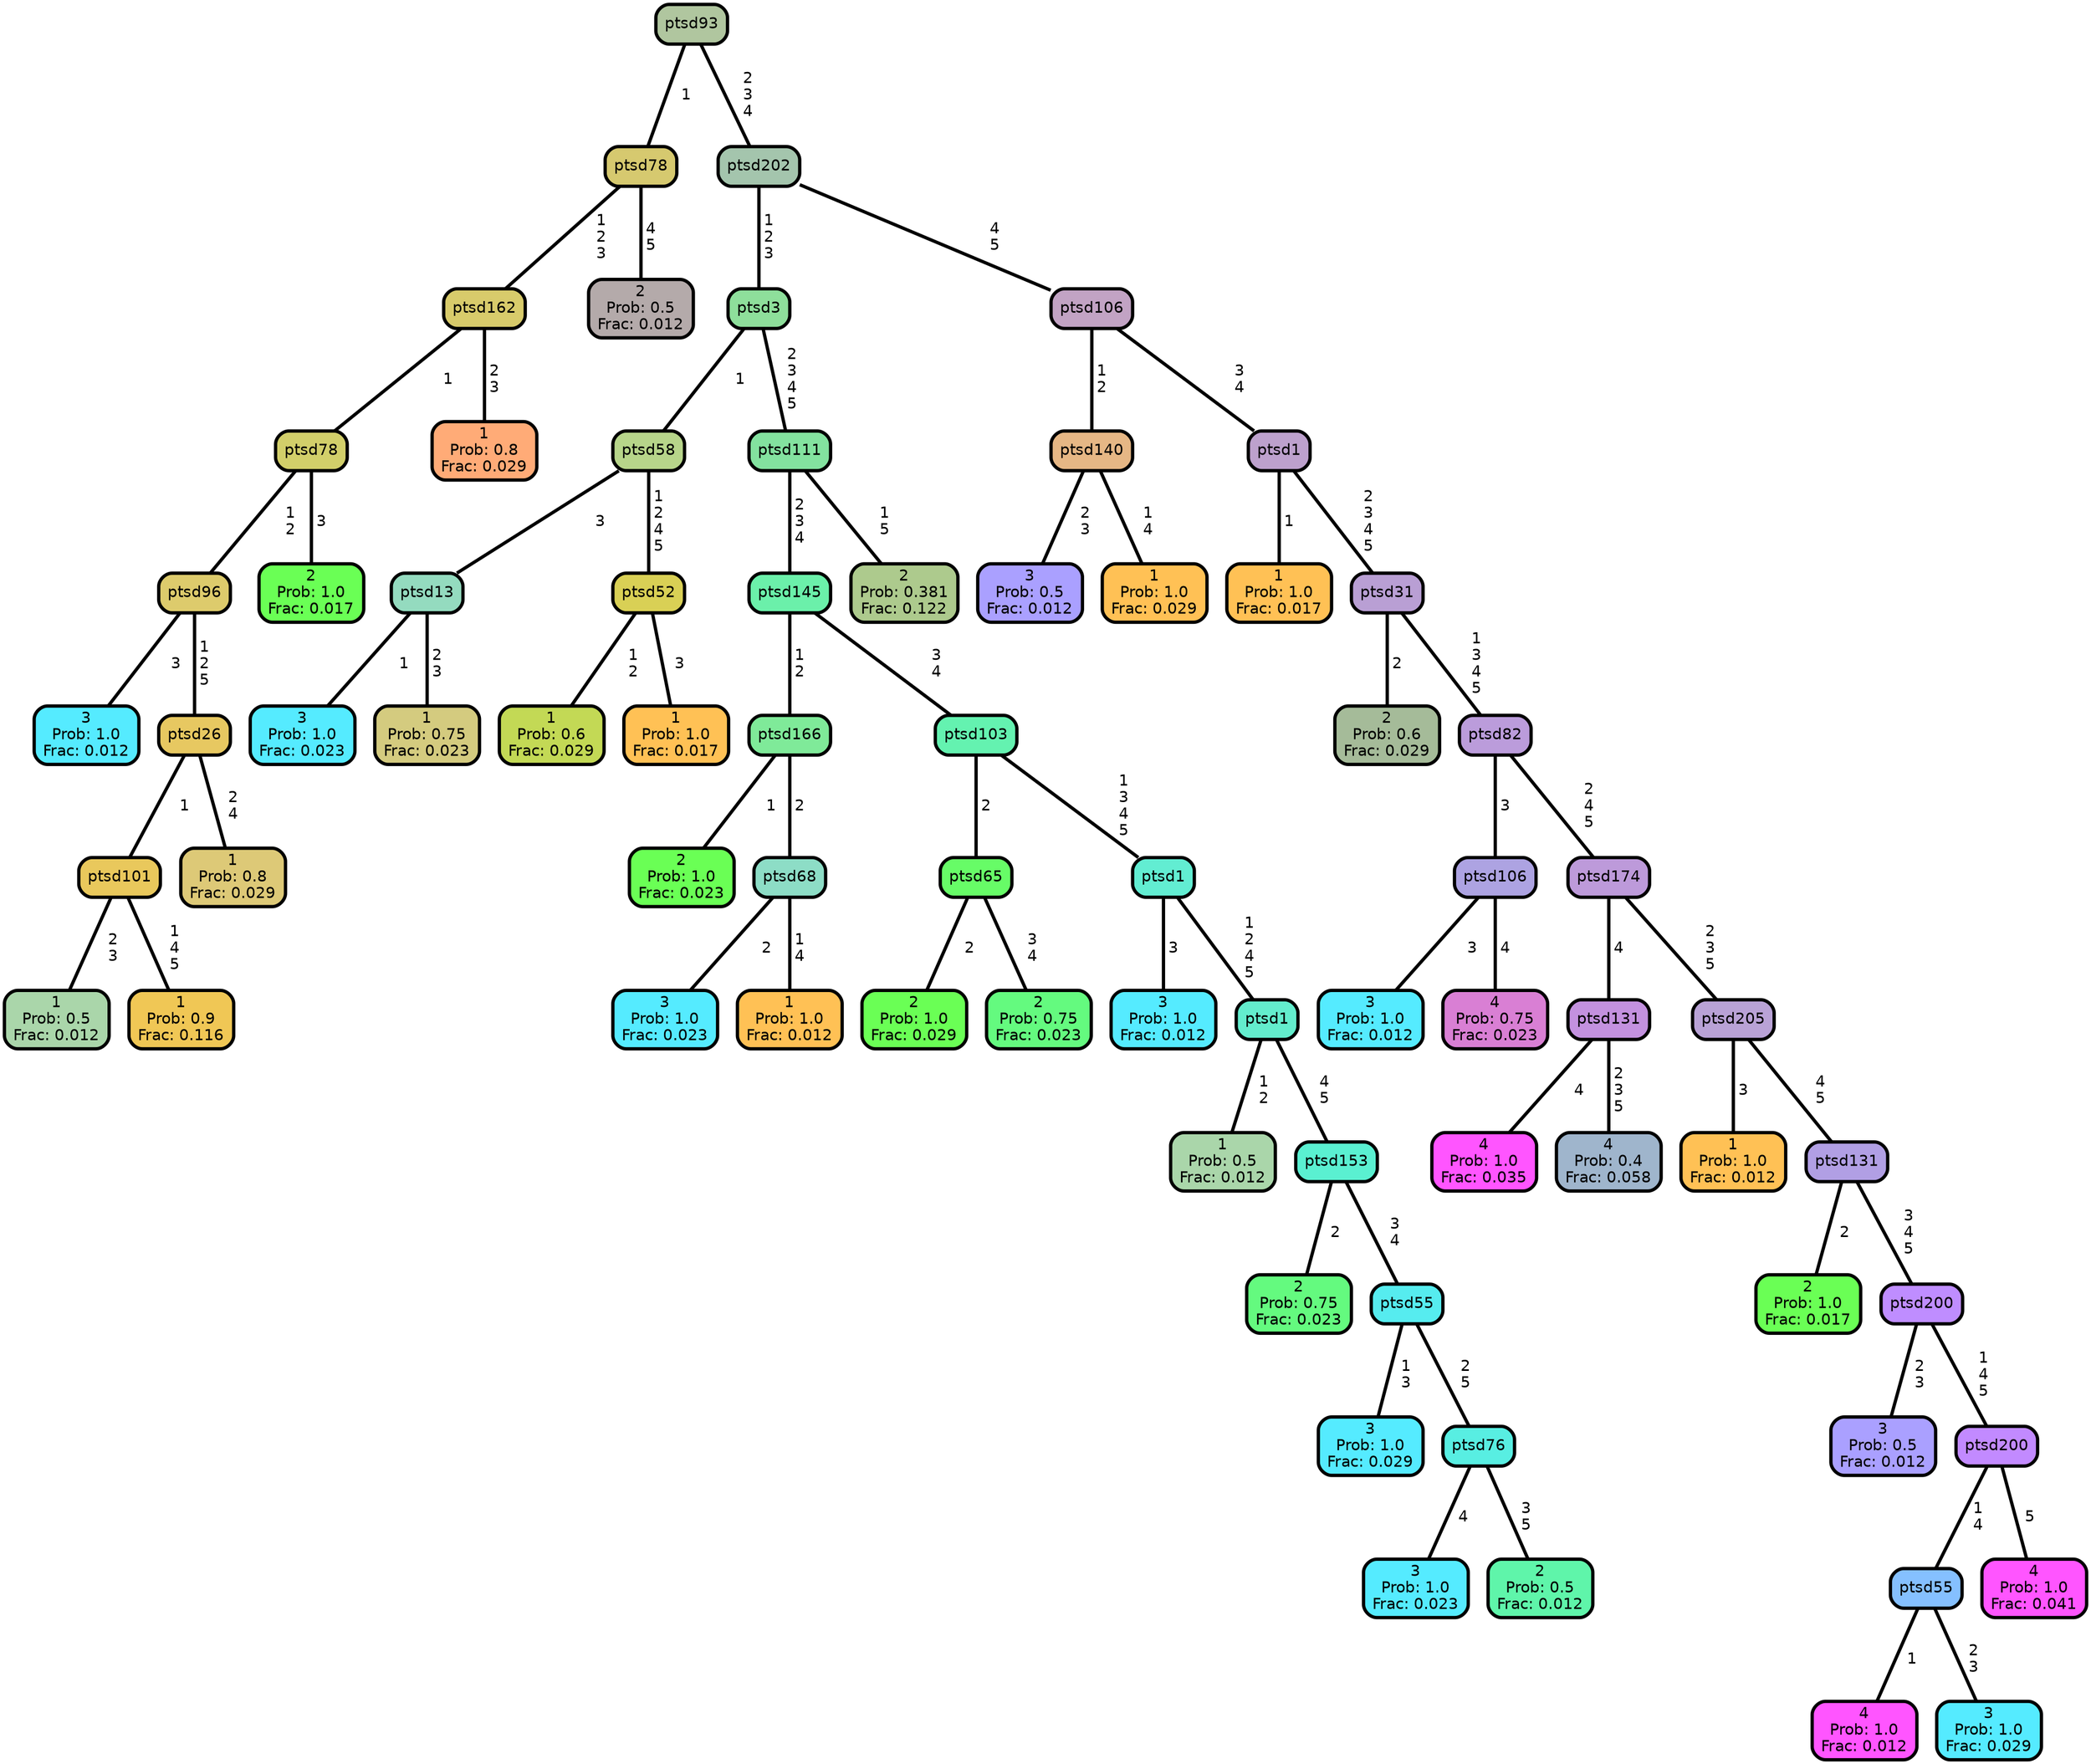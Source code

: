 graph Tree {
node [shape=box, style="filled, rounded",color="black",penwidth="3",fontcolor="black",                 fontname=helvetica] ;
graph [ranksep="0 equally", splines=straight,                 bgcolor=transparent, dpi=200] ;
edge [fontname=helvetica, color=black] ;
0 [label="3
Prob: 1.0
Frac: 0.012", fillcolor="#55ebff"] ;
1 [label="ptsd96", fillcolor="#ddcb6c"] ;
2 [label="1
Prob: 0.5
Frac: 0.012", fillcolor="#aad6aa"] ;
3 [label="ptsd101", fillcolor="#e9c85c"] ;
4 [label="1
Prob: 0.9
Frac: 0.116", fillcolor="#f0c755"] ;
5 [label="ptsd26", fillcolor="#e7c861"] ;
6 [label="1
Prob: 0.8
Frac: 0.029", fillcolor="#ddc977"] ;
7 [label="ptsd78", fillcolor="#d2cf6a"] ;
8 [label="2
Prob: 1.0
Frac: 0.017", fillcolor="#6aff55"] ;
9 [label="ptsd162", fillcolor="#d8cb6b"] ;
10 [label="1
Prob: 0.8
Frac: 0.029", fillcolor="#ffab77"] ;
11 [label="ptsd78", fillcolor="#d6c96f"] ;
12 [label="2
Prob: 0.5
Frac: 0.012", fillcolor="#b4aaaa"] ;
13 [label="ptsd93", fillcolor="#b0c69f"] ;
14 [label="3
Prob: 1.0
Frac: 0.023", fillcolor="#55ebff"] ;
15 [label="ptsd13", fillcolor="#94dbbf"] ;
16 [label="1
Prob: 0.75
Frac: 0.023", fillcolor="#d4cb7f"] ;
17 [label="ptsd58", fillcolor="#b7d58a"] ;
18 [label="1
Prob: 0.6
Frac: 0.029", fillcolor="#c3d955"] ;
19 [label="ptsd52", fillcolor="#d9d055"] ;
20 [label="1
Prob: 1.0
Frac: 0.017", fillcolor="#ffc155"] ;
21 [label="ptsd3", fillcolor="#8edf9b"] ;
22 [label="2
Prob: 1.0
Frac: 0.023", fillcolor="#6aff55"] ;
23 [label="ptsd166", fillcolor="#7fea99"] ;
24 [label="3
Prob: 1.0
Frac: 0.023", fillcolor="#55ebff"] ;
25 [label="ptsd68", fillcolor="#8dddc6"] ;
26 [label="1
Prob: 1.0
Frac: 0.012", fillcolor="#ffc155"] ;
27 [label="ptsd145", fillcolor="#6bf0aa"] ;
28 [label="2
Prob: 1.0
Frac: 0.029", fillcolor="#6aff55"] ;
29 [label="ptsd65", fillcolor="#67fc67"] ;
30 [label="2
Prob: 0.75
Frac: 0.023", fillcolor="#64fa7f"] ;
31 [label="ptsd103", fillcolor="#64f2b0"] ;
32 [label="3
Prob: 1.0
Frac: 0.012", fillcolor="#55ebff"] ;
33 [label="ptsd1", fillcolor="#62edd2"] ;
34 [label="1
Prob: 0.5
Frac: 0.012", fillcolor="#aad6aa"] ;
35 [label="ptsd1", fillcolor="#63edcd"] ;
36 [label="2
Prob: 0.75
Frac: 0.023", fillcolor="#64fa7f"] ;
37 [label="ptsd153", fillcolor="#5af0d1"] ;
38 [label="3
Prob: 1.0
Frac: 0.029", fillcolor="#55ebff"] ;
39 [label="ptsd55", fillcolor="#56ecef"] ;
40 [label="3
Prob: 1.0
Frac: 0.023", fillcolor="#55ebff"] ;
41 [label="ptsd76", fillcolor="#58eee2"] ;
42 [label="2
Prob: 0.5
Frac: 0.012", fillcolor="#5ff5aa"] ;
43 [label="ptsd111", fillcolor="#83e29f"] ;
44 [label="2
Prob: 0.381
Frac: 0.122", fillcolor="#adca8d"] ;
45 [label="ptsd202", fillcolor="#a4c5ad"] ;
46 [label="3
Prob: 0.5
Frac: 0.012", fillcolor="#aaa0ff"] ;
47 [label="ptsd140", fillcolor="#e6b785"] ;
48 [label="1
Prob: 1.0
Frac: 0.029", fillcolor="#ffc155"] ;
49 [label="ptsd106", fillcolor="#c2a3c4"] ;
50 [label="1
Prob: 1.0
Frac: 0.017", fillcolor="#ffc155"] ;
51 [label="ptsd1", fillcolor="#bda1cd"] ;
52 [label="2
Prob: 0.6
Frac: 0.029", fillcolor="#a5bb99"] ;
53 [label="ptsd31", fillcolor="#b99fd4"] ;
54 [label="3
Prob: 1.0
Frac: 0.012", fillcolor="#55ebff"] ;
55 [label="ptsd106", fillcolor="#ada3e2"] ;
56 [label="4
Prob: 0.75
Frac: 0.023", fillcolor="#d97fd4"] ;
57 [label="ptsd82", fillcolor="#bb9cdb"] ;
58 [label="4
Prob: 1.0
Frac: 0.035", fillcolor="#ff55ff"] ;
59 [label="ptsd131", fillcolor="#c391df"] ;
60 [label="4
Prob: 0.4
Frac: 0.058", fillcolor="#9fb5cc"] ;
61 [label="ptsd174", fillcolor="#bd9ada"] ;
62 [label="1
Prob: 1.0
Frac: 0.012", fillcolor="#ffc155"] ;
63 [label="ptsd205", fillcolor="#b9a2d6"] ;
64 [label="2
Prob: 1.0
Frac: 0.017", fillcolor="#6aff55"] ;
65 [label="ptsd131", fillcolor="#b19fe4"] ;
66 [label="3
Prob: 0.5
Frac: 0.012", fillcolor="#aaa0ff"] ;
67 [label="ptsd200", fillcolor="#bf8dff"] ;
68 [label="4
Prob: 1.0
Frac: 0.012", fillcolor="#ff55ff"] ;
69 [label="ptsd55", fillcolor="#85c0ff"] ;
70 [label="3
Prob: 1.0
Frac: 0.029", fillcolor="#55ebff"] ;
71 [label="ptsd200", fillcolor="#c28aff"] ;
72 [label="4
Prob: 1.0
Frac: 0.041", fillcolor="#ff55ff"] ;
1 -- 0 [label=" 3",penwidth=3] ;
1 -- 5 [label=" 1\n 2\n 5",penwidth=3] ;
3 -- 2 [label=" 2\n 3",penwidth=3] ;
3 -- 4 [label=" 1\n 4\n 5",penwidth=3] ;
5 -- 3 [label=" 1",penwidth=3] ;
5 -- 6 [label=" 2\n 4",penwidth=3] ;
7 -- 1 [label=" 1\n 2",penwidth=3] ;
7 -- 8 [label=" 3",penwidth=3] ;
9 -- 7 [label=" 1",penwidth=3] ;
9 -- 10 [label=" 2\n 3",penwidth=3] ;
11 -- 9 [label=" 1\n 2\n 3",penwidth=3] ;
11 -- 12 [label=" 4\n 5",penwidth=3] ;
13 -- 11 [label=" 1",penwidth=3] ;
13 -- 45 [label=" 2\n 3\n 4",penwidth=3] ;
15 -- 14 [label=" 1",penwidth=3] ;
15 -- 16 [label=" 2\n 3",penwidth=3] ;
17 -- 15 [label=" 3",penwidth=3] ;
17 -- 19 [label=" 1\n 2\n 4\n 5",penwidth=3] ;
19 -- 18 [label=" 1\n 2",penwidth=3] ;
19 -- 20 [label=" 3",penwidth=3] ;
21 -- 17 [label=" 1",penwidth=3] ;
21 -- 43 [label=" 2\n 3\n 4\n 5",penwidth=3] ;
23 -- 22 [label=" 1",penwidth=3] ;
23 -- 25 [label=" 2",penwidth=3] ;
25 -- 24 [label=" 2",penwidth=3] ;
25 -- 26 [label=" 1\n 4",penwidth=3] ;
27 -- 23 [label=" 1\n 2",penwidth=3] ;
27 -- 31 [label=" 3\n 4",penwidth=3] ;
29 -- 28 [label=" 2",penwidth=3] ;
29 -- 30 [label=" 3\n 4",penwidth=3] ;
31 -- 29 [label=" 2",penwidth=3] ;
31 -- 33 [label=" 1\n 3\n 4\n 5",penwidth=3] ;
33 -- 32 [label=" 3",penwidth=3] ;
33 -- 35 [label=" 1\n 2\n 4\n 5",penwidth=3] ;
35 -- 34 [label=" 1\n 2",penwidth=3] ;
35 -- 37 [label=" 4\n 5",penwidth=3] ;
37 -- 36 [label=" 2",penwidth=3] ;
37 -- 39 [label=" 3\n 4",penwidth=3] ;
39 -- 38 [label=" 1\n 3",penwidth=3] ;
39 -- 41 [label=" 2\n 5",penwidth=3] ;
41 -- 40 [label=" 4",penwidth=3] ;
41 -- 42 [label=" 3\n 5",penwidth=3] ;
43 -- 27 [label=" 2\n 3\n 4",penwidth=3] ;
43 -- 44 [label=" 1\n 5",penwidth=3] ;
45 -- 21 [label=" 1\n 2\n 3",penwidth=3] ;
45 -- 49 [label=" 4\n 5",penwidth=3] ;
47 -- 46 [label=" 2\n 3",penwidth=3] ;
47 -- 48 [label=" 1\n 4",penwidth=3] ;
49 -- 47 [label=" 1\n 2",penwidth=3] ;
49 -- 51 [label=" 3\n 4",penwidth=3] ;
51 -- 50 [label=" 1",penwidth=3] ;
51 -- 53 [label=" 2\n 3\n 4\n 5",penwidth=3] ;
53 -- 52 [label=" 2",penwidth=3] ;
53 -- 57 [label=" 1\n 3\n 4\n 5",penwidth=3] ;
55 -- 54 [label=" 3",penwidth=3] ;
55 -- 56 [label=" 4",penwidth=3] ;
57 -- 55 [label=" 3",penwidth=3] ;
57 -- 61 [label=" 2\n 4\n 5",penwidth=3] ;
59 -- 58 [label=" 4",penwidth=3] ;
59 -- 60 [label=" 2\n 3\n 5",penwidth=3] ;
61 -- 59 [label=" 4",penwidth=3] ;
61 -- 63 [label=" 2\n 3\n 5",penwidth=3] ;
63 -- 62 [label=" 3",penwidth=3] ;
63 -- 65 [label=" 4\n 5",penwidth=3] ;
65 -- 64 [label=" 2",penwidth=3] ;
65 -- 67 [label=" 3\n 4\n 5",penwidth=3] ;
67 -- 66 [label=" 2\n 3",penwidth=3] ;
67 -- 71 [label=" 1\n 4\n 5",penwidth=3] ;
69 -- 68 [label=" 1",penwidth=3] ;
69 -- 70 [label=" 2\n 3",penwidth=3] ;
71 -- 69 [label=" 1\n 4",penwidth=3] ;
71 -- 72 [label=" 5",penwidth=3] ;
{rank = same;}}